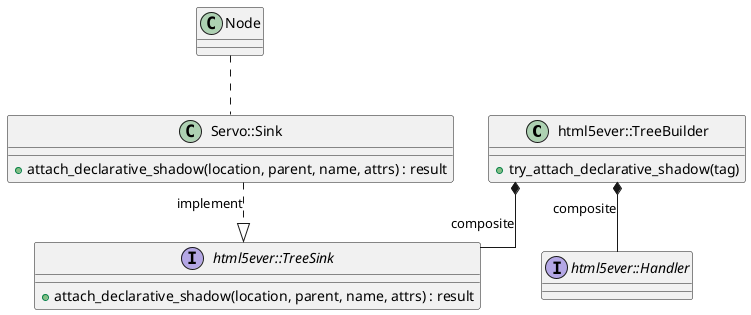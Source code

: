 @startuml class_diagram
skinparam linetype ortho

class html5ever::TreeBuilder {
    +try_attach_declarative_shadow(tag)
}

interface html5ever::TreeSink {
    +attach_declarative_shadow(location, parent, name, attrs) : result
}

interface html5ever::Handler {
}

class Servo::Sink {
    +attach_declarative_shadow(location, parent, name, attrs) : result
}

class Node {

}

html5ever::TreeBuilder *-- html5ever::TreeSink : composite
html5ever::TreeBuilder *-- html5ever::Handler : composite
Servo::Sink ..|> html5ever::TreeSink : implement
Node .. Servo::Sink

@enduml